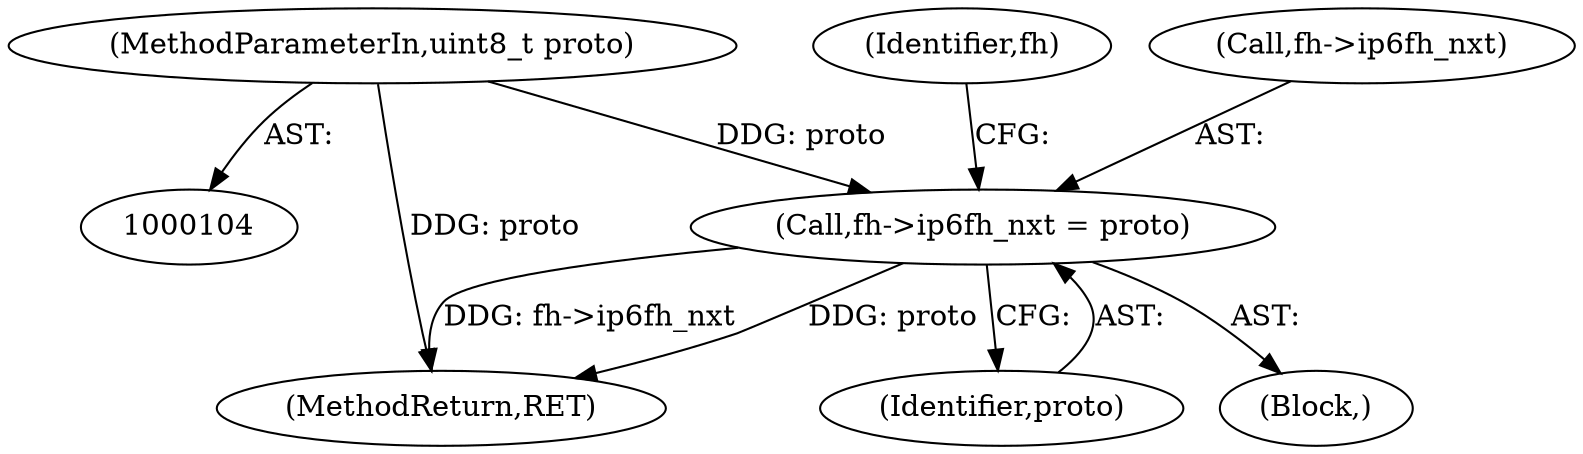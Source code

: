 digraph "0_suricata_4a04f814b15762eb446a5ead4d69d021512df6f8_13@pointer" {
"1000239" [label="(Call,fh->ip6fh_nxt = proto)"];
"1000105" [label="(MethodParameterIn,uint8_t proto)"];
"1000105" [label="(MethodParameterIn,uint8_t proto)"];
"1000111" [label="(Block,)"];
"1000246" [label="(Identifier,fh)"];
"1000239" [label="(Call,fh->ip6fh_nxt = proto)"];
"1000364" [label="(MethodReturn,RET)"];
"1000240" [label="(Call,fh->ip6fh_nxt)"];
"1000243" [label="(Identifier,proto)"];
"1000239" -> "1000111"  [label="AST: "];
"1000239" -> "1000243"  [label="CFG: "];
"1000240" -> "1000239"  [label="AST: "];
"1000243" -> "1000239"  [label="AST: "];
"1000246" -> "1000239"  [label="CFG: "];
"1000239" -> "1000364"  [label="DDG: fh->ip6fh_nxt"];
"1000239" -> "1000364"  [label="DDG: proto"];
"1000105" -> "1000239"  [label="DDG: proto"];
"1000105" -> "1000104"  [label="AST: "];
"1000105" -> "1000364"  [label="DDG: proto"];
}

